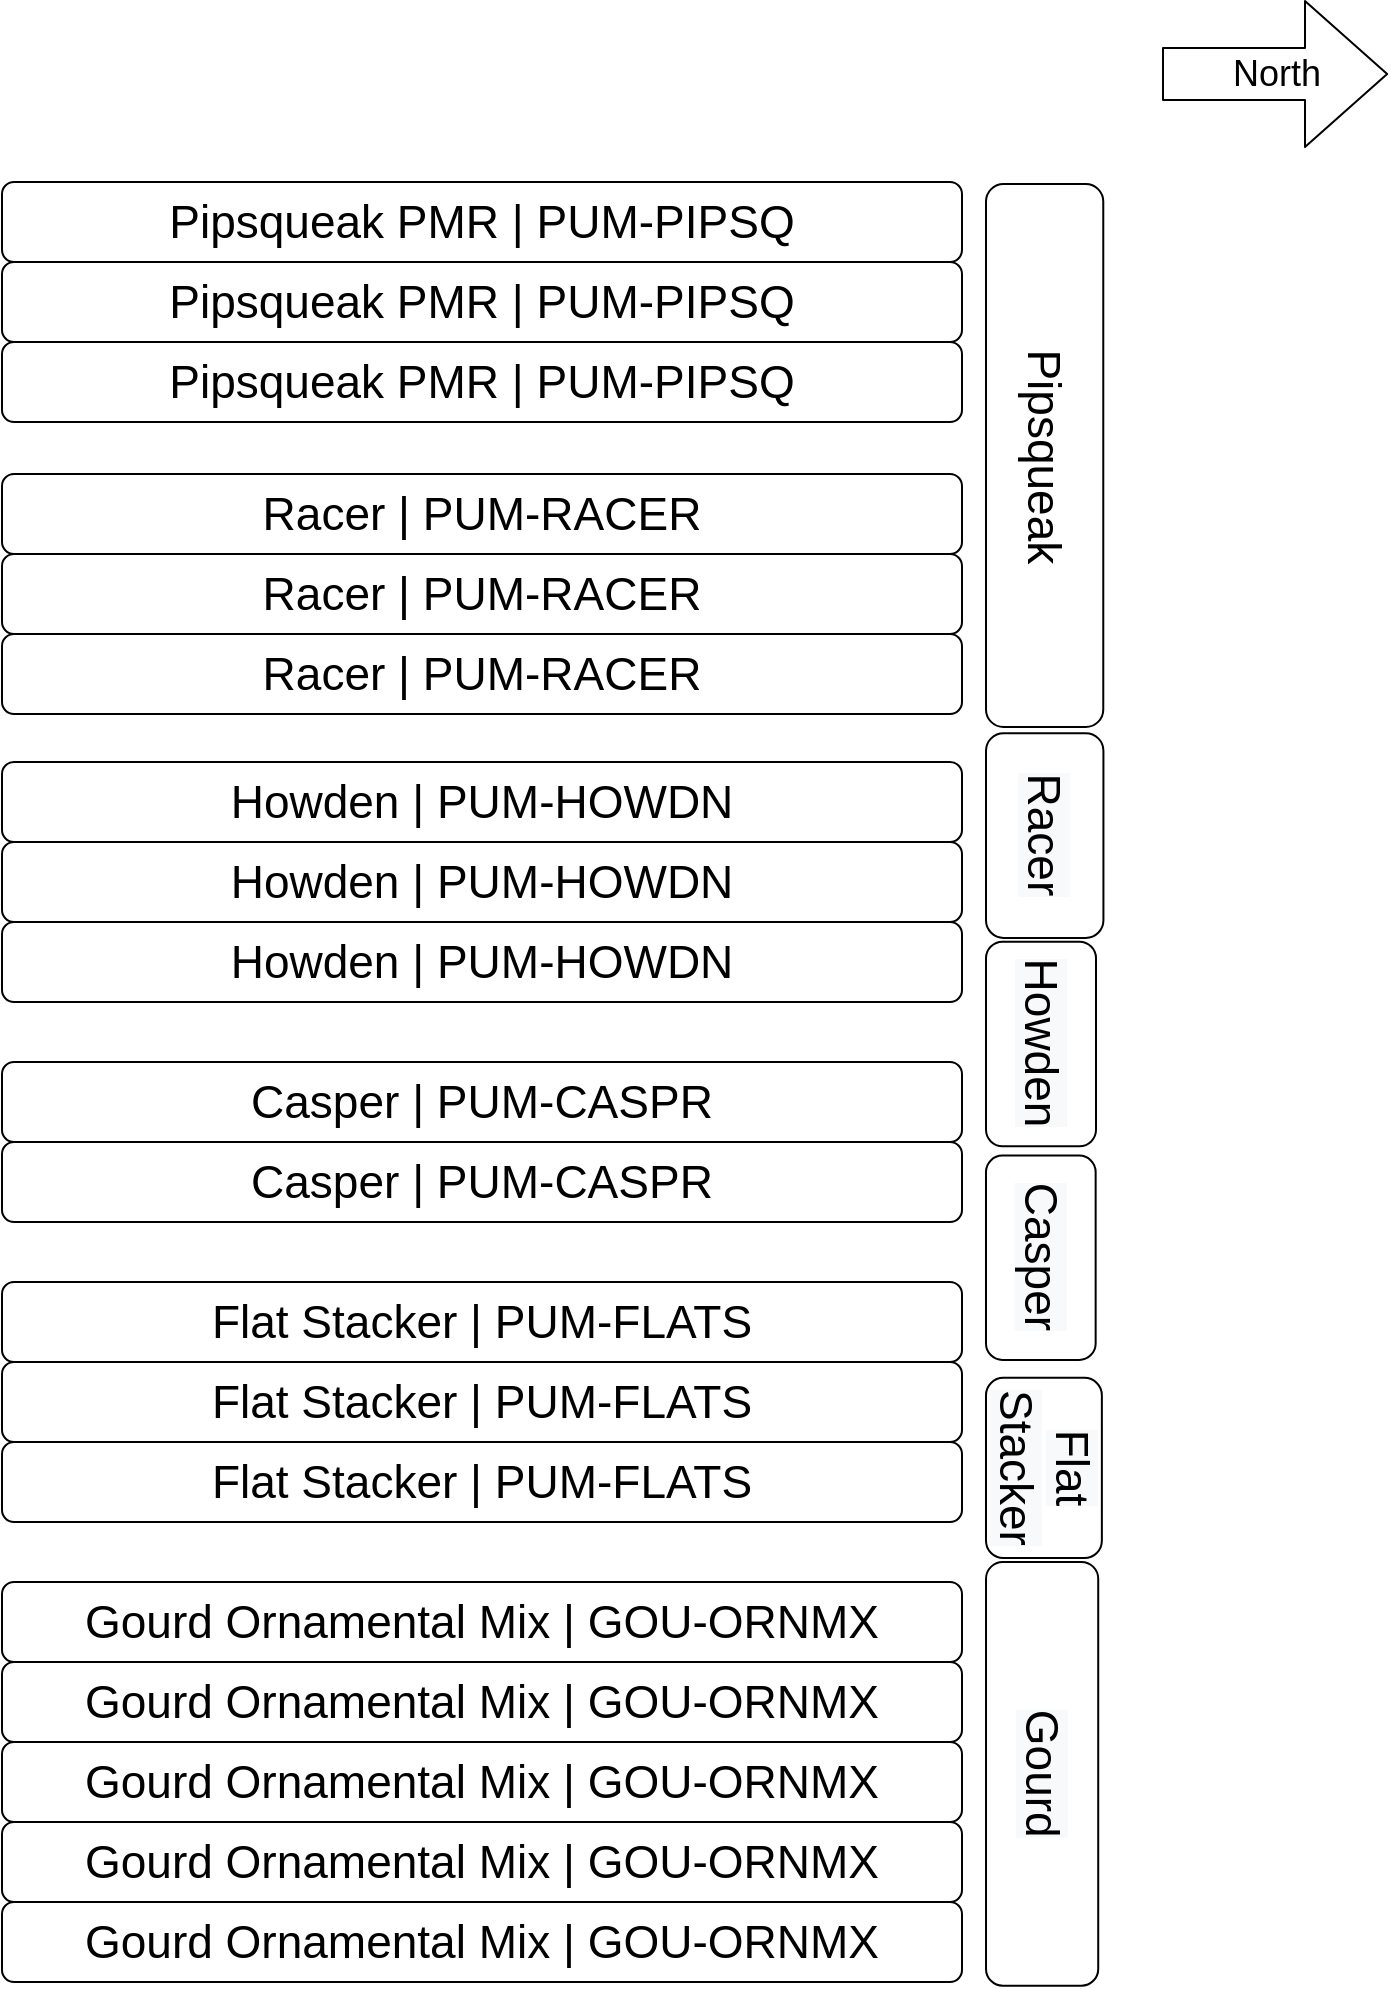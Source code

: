 <mxfile version="13.3.5" type="device"><diagram id="n2Z5ILjbS9AAbwzRJ42s" name="Page-1"><mxGraphModel dx="1186" dy="741" grid="1" gridSize="10" guides="1" tooltips="1" connect="1" arrows="1" fold="1" page="1" pageScale="1" pageWidth="850" pageHeight="1100" math="0" shadow="0"><root><mxCell id="0"/><mxCell id="1" parent="0"/><mxCell id="YOjCicujEOowjWdTxjAc-1" value="&lt;font style=&quot;font-size: 23px&quot;&gt;Pipsqueak PMR | PUM-PIPSQ&lt;/font&gt;" style="rounded=1;whiteSpace=wrap;html=1;" vertex="1" parent="1"><mxGeometry x="80" y="114" width="480" height="40" as="geometry"/></mxCell><mxCell id="YOjCicujEOowjWdTxjAc-3" value="&lt;font style=&quot;font-size: 23px&quot;&gt;Pipsqueak PMR | PUM-PIPSQ&lt;/font&gt;" style="rounded=1;whiteSpace=wrap;html=1;" vertex="1" parent="1"><mxGeometry x="80" y="154" width="480" height="40" as="geometry"/></mxCell><mxCell id="YOjCicujEOowjWdTxjAc-4" value="&lt;font style=&quot;font-size: 23px&quot;&gt;Pipsqueak PMR | PUM-PIPSQ&lt;/font&gt;" style="rounded=1;whiteSpace=wrap;html=1;" vertex="1" parent="1"><mxGeometry x="80" y="194" width="480" height="40" as="geometry"/></mxCell><mxCell id="YOjCicujEOowjWdTxjAc-5" value="&lt;font style=&quot;font-size: 23px&quot;&gt;Racer | PUM-RACER&lt;/font&gt;" style="rounded=1;whiteSpace=wrap;html=1;" vertex="1" parent="1"><mxGeometry x="80" y="260" width="480" height="40" as="geometry"/></mxCell><mxCell id="YOjCicujEOowjWdTxjAc-6" value="&lt;font style=&quot;font-size: 23px&quot;&gt;Racer | PUM-RACER&lt;/font&gt;" style="rounded=1;whiteSpace=wrap;html=1;" vertex="1" parent="1"><mxGeometry x="80" y="300" width="480" height="40" as="geometry"/></mxCell><mxCell id="YOjCicujEOowjWdTxjAc-7" value="&lt;font style=&quot;font-size: 23px&quot;&gt;Racer | PUM-RACER&lt;/font&gt;" style="rounded=1;whiteSpace=wrap;html=1;" vertex="1" parent="1"><mxGeometry x="80" y="340" width="480" height="40" as="geometry"/></mxCell><mxCell id="YOjCicujEOowjWdTxjAc-8" value="&lt;font style=&quot;font-size: 23px&quot;&gt;Howden | PUM-HOWDN&lt;/font&gt;" style="rounded=1;whiteSpace=wrap;html=1;" vertex="1" parent="1"><mxGeometry x="80" y="404" width="480" height="40" as="geometry"/></mxCell><mxCell id="YOjCicujEOowjWdTxjAc-9" value="&lt;font style=&quot;font-size: 23px&quot;&gt;Howden | PUM-HOWDN&lt;/font&gt;" style="rounded=1;whiteSpace=wrap;html=1;" vertex="1" parent="1"><mxGeometry x="80" y="444" width="480" height="40" as="geometry"/></mxCell><mxCell id="YOjCicujEOowjWdTxjAc-10" value="&lt;font style=&quot;font-size: 23px&quot;&gt;Howden | PUM-HOWDN&lt;/font&gt;" style="rounded=1;whiteSpace=wrap;html=1;" vertex="1" parent="1"><mxGeometry x="80" y="484" width="480" height="40" as="geometry"/></mxCell><mxCell id="YOjCicujEOowjWdTxjAc-11" value="&lt;font style=&quot;font-size: 23px&quot;&gt;Casper | PUM-CASPR&lt;/font&gt;" style="rounded=1;whiteSpace=wrap;html=1;" vertex="1" parent="1"><mxGeometry x="80" y="554" width="480" height="40" as="geometry"/></mxCell><mxCell id="YOjCicujEOowjWdTxjAc-12" value="&lt;font style=&quot;font-size: 23px&quot;&gt;Casper | PUM-CASPR&lt;/font&gt;" style="rounded=1;whiteSpace=wrap;html=1;" vertex="1" parent="1"><mxGeometry x="80" y="594" width="480" height="40" as="geometry"/></mxCell><mxCell id="YOjCicujEOowjWdTxjAc-13" value="&lt;font style=&quot;font-size: 23px&quot;&gt;Flat Stacker | PUM-FLATS&lt;/font&gt;" style="rounded=1;whiteSpace=wrap;html=1;" vertex="1" parent="1"><mxGeometry x="80" y="664" width="480" height="40" as="geometry"/></mxCell><mxCell id="YOjCicujEOowjWdTxjAc-14" value="&lt;font style=&quot;font-size: 23px&quot;&gt;Flat Stacker | PUM-FLATS&lt;/font&gt;" style="rounded=1;whiteSpace=wrap;html=1;" vertex="1" parent="1"><mxGeometry x="80" y="704" width="480" height="40" as="geometry"/></mxCell><mxCell id="YOjCicujEOowjWdTxjAc-15" value="&lt;font style=&quot;font-size: 23px&quot;&gt;Flat Stacker | PUM-FLATS&lt;/font&gt;" style="rounded=1;whiteSpace=wrap;html=1;" vertex="1" parent="1"><mxGeometry x="80" y="744" width="480" height="40" as="geometry"/></mxCell><mxCell id="YOjCicujEOowjWdTxjAc-16" value="&lt;font style=&quot;font-size: 23px&quot;&gt;Gourd Ornamental Mix | GOU-ORNMX&lt;/font&gt;" style="rounded=1;whiteSpace=wrap;html=1;" vertex="1" parent="1"><mxGeometry x="80" y="814" width="480" height="40" as="geometry"/></mxCell><mxCell id="YOjCicujEOowjWdTxjAc-17" value="&lt;span style=&quot;font-size: 23px&quot;&gt;Gourd Ornamental Mix | GOU-ORNMX&lt;/span&gt;" style="rounded=1;whiteSpace=wrap;html=1;" vertex="1" parent="1"><mxGeometry x="80" y="854" width="480" height="40" as="geometry"/></mxCell><mxCell id="YOjCicujEOowjWdTxjAc-18" value="&lt;span style=&quot;font-size: 23px&quot;&gt;Gourd Ornamental Mix | GOU-ORNMX&lt;/span&gt;" style="rounded=1;whiteSpace=wrap;html=1;" vertex="1" parent="1"><mxGeometry x="80" y="894" width="480" height="40" as="geometry"/></mxCell><mxCell id="YOjCicujEOowjWdTxjAc-19" value="&lt;span style=&quot;font-size: 23px&quot;&gt;Gourd Ornamental Mix | GOU-ORNMX&lt;/span&gt;" style="rounded=1;whiteSpace=wrap;html=1;" vertex="1" parent="1"><mxGeometry x="80" y="934" width="480" height="40" as="geometry"/></mxCell><mxCell id="YOjCicujEOowjWdTxjAc-20" value="&lt;span style=&quot;font-size: 23px&quot;&gt;Gourd Ornamental Mix | GOU-ORNMX&lt;/span&gt;" style="rounded=1;whiteSpace=wrap;html=1;" vertex="1" parent="1"><mxGeometry x="80" y="974" width="480" height="40" as="geometry"/></mxCell><mxCell id="YOjCicujEOowjWdTxjAc-21" value="&lt;font style=&quot;font-size: 23px&quot;&gt;Pipsqueak&lt;/font&gt;" style="rounded=1;whiteSpace=wrap;html=1;arcSize=15;rotation=90;" vertex="1" parent="1"><mxGeometry x="465.57" y="221.44" width="271.5" height="58.63" as="geometry"/></mxCell><mxCell id="YOjCicujEOowjWdTxjAc-22" value="&lt;span style=&quot;font-size: 23px ; background-color: rgb(248 , 249 , 250)&quot;&gt;Racer&lt;/span&gt;" style="rounded=1;whiteSpace=wrap;html=1;arcSize=15;rotation=90;" vertex="1" parent="1"><mxGeometry x="550.17" y="411.45" width="102.37" height="58.71" as="geometry"/></mxCell><mxCell id="YOjCicujEOowjWdTxjAc-23" value="&lt;span style=&quot;font-size: 23px ; background-color: rgb(248 , 249 , 250)&quot;&gt;Howden&lt;/span&gt;" style="rounded=1;whiteSpace=wrap;html=1;arcSize=15;rotation=90;" vertex="1" parent="1"><mxGeometry x="548.32" y="517.5" width="102.37" height="55" as="geometry"/></mxCell><mxCell id="YOjCicujEOowjWdTxjAc-24" value="&lt;span style=&quot;font-size: 23px ; background-color: rgb(248 , 249 , 250)&quot;&gt;Casper&lt;/span&gt;" style="rounded=1;whiteSpace=wrap;html=1;arcSize=15;rotation=90;" vertex="1" parent="1"><mxGeometry x="548.34" y="624.46" width="102.14" height="54.83" as="geometry"/></mxCell><mxCell id="YOjCicujEOowjWdTxjAc-25" value="&lt;span style=&quot;font-size: 23px ; background-color: rgb(248 , 249 , 250)&quot;&gt;Flat Stacker&lt;/span&gt;" style="rounded=1;whiteSpace=wrap;html=1;arcSize=15;rotation=90;" vertex="1" parent="1"><mxGeometry x="555.92" y="727.99" width="90.09" height="57.94" as="geometry"/></mxCell><mxCell id="YOjCicujEOowjWdTxjAc-26" value="&lt;span style=&quot;font-size: 23px ; background-color: rgb(248 , 249 , 250)&quot;&gt;Gourd&lt;/span&gt;" style="rounded=1;whiteSpace=wrap;html=1;arcSize=15;rotation=90;" vertex="1" parent="1"><mxGeometry x="494.11" y="881.87" width="211.9" height="56.1" as="geometry"/></mxCell><mxCell id="YOjCicujEOowjWdTxjAc-27" value="&lt;font style=&quot;font-size: 18px&quot;&gt;North&lt;/font&gt;" style="shape=flexArrow;endArrow=classic;html=1;endWidth=46;endSize=13.36;width=26;" edge="1" parent="1"><mxGeometry width="50" height="50" relative="1" as="geometry"><mxPoint x="660" y="60" as="sourcePoint"/><mxPoint x="773.08" y="60" as="targetPoint"/></mxGeometry></mxCell></root></mxGraphModel></diagram></mxfile>